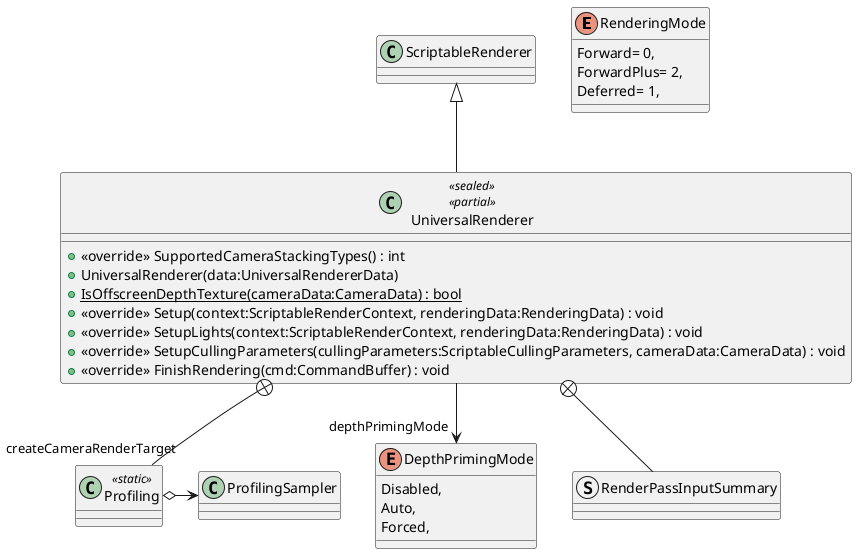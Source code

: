 @startuml
enum RenderingMode {
    Forward= 0,
    ForwardPlus= 2,
    Deferred= 1,
}
enum DepthPrimingMode {
    Disabled,
    Auto,
    Forced,
}
class UniversalRenderer <<sealed>> <<partial>> {
    + <<override>> SupportedCameraStackingTypes() : int
    + UniversalRenderer(data:UniversalRendererData)
    + {static} IsOffscreenDepthTexture(cameraData:CameraData) : bool
    + <<override>> Setup(context:ScriptableRenderContext, renderingData:RenderingData) : void
    + <<override>> SetupLights(context:ScriptableRenderContext, renderingData:RenderingData) : void
    + <<override>> SetupCullingParameters(cullingParameters:ScriptableCullingParameters, cameraData:CameraData) : void
    + <<override>> FinishRendering(cmd:CommandBuffer) : void
}
class Profiling <<static>> {
}
struct RenderPassInputSummary {
}
ScriptableRenderer <|-- UniversalRenderer
UniversalRenderer --> "depthPrimingMode" DepthPrimingMode
UniversalRenderer +-- Profiling
Profiling o-> "createCameraRenderTarget" ProfilingSampler
UniversalRenderer +-- RenderPassInputSummary
@enduml
